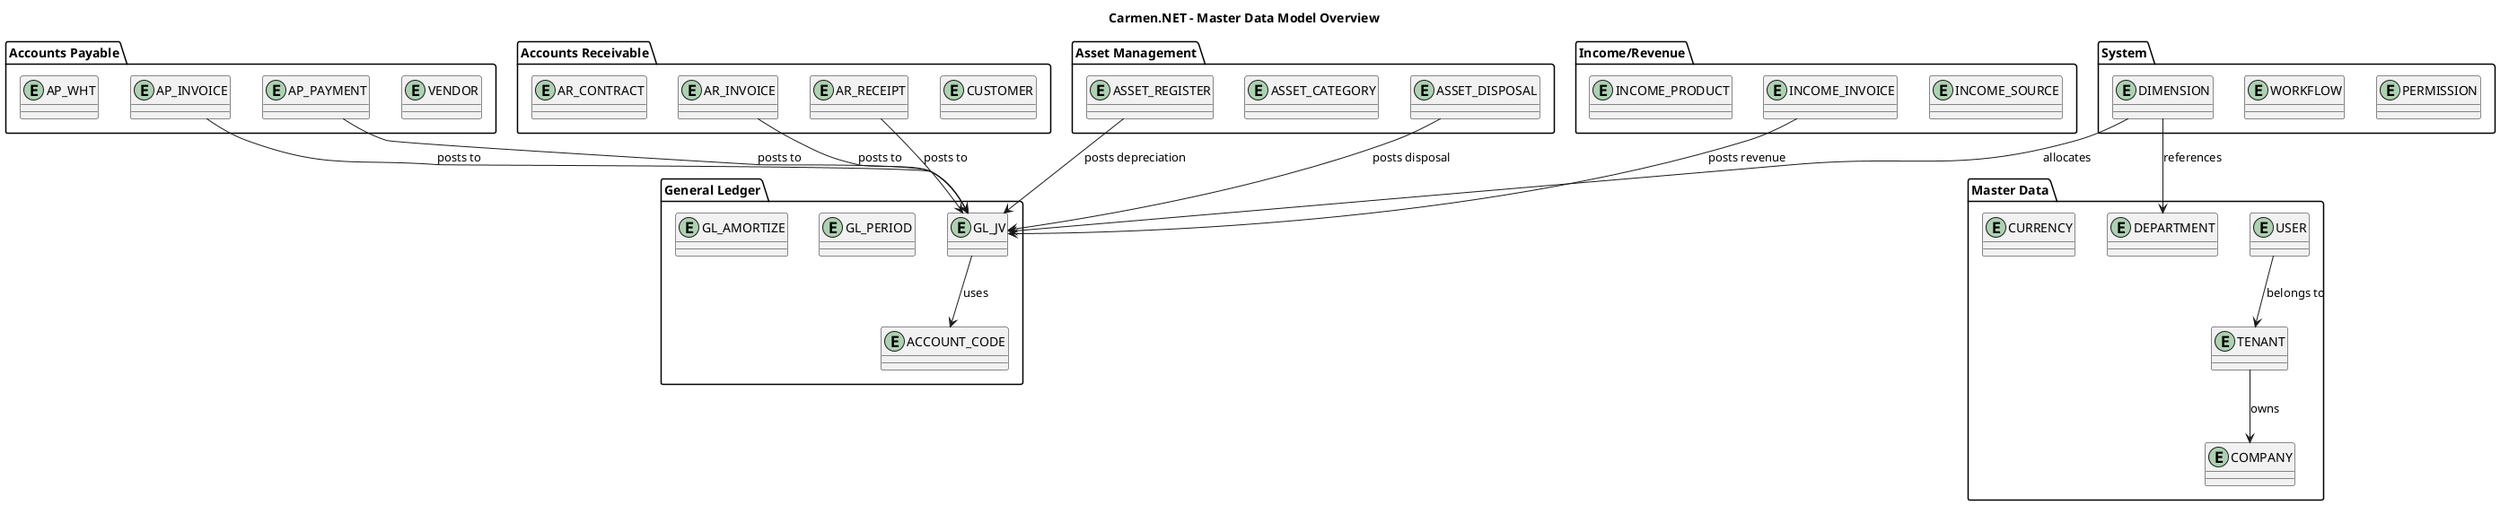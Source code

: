 @startuml
title Carmen.NET - Master Data Model Overview

package "Accounts Payable" {
  entity "VENDOR" as vendor
  entity "AP_INVOICE" as ap_inv
  entity "AP_PAYMENT" as ap_pay
  entity "AP_WHT" as ap_wht
}

package "Accounts Receivable" {
  entity "CUSTOMER" as customer
  entity "AR_INVOICE" as ar_inv
  entity "AR_RECEIPT" as ar_rcpt
  entity "AR_CONTRACT" as ar_contract
}

package "General Ledger" {
  entity "ACCOUNT_CODE" as account
  entity "GL_JV" as gl_jv
  entity "GL_PERIOD" as gl_period
  entity "GL_AMORTIZE" as gl_amort
}

package "Asset Management" {
  entity "ASSET_REGISTER" as asset
  entity "ASSET_CATEGORY" as asset_cat
  entity "ASSET_DISPOSAL" as asset_disp
}

package "Income/Revenue" {
  entity "INCOME_SOURCE" as inc_source
  entity "INCOME_INVOICE" as inc_inv
  entity "INCOME_PRODUCT" as inc_prod
}

package "Master Data" {
  entity "USER" as user
  entity "TENANT" as tenant
  entity "COMPANY" as company
  entity "DEPARTMENT" as dept
  entity "CURRENCY" as currency
}

package "System" {
  entity "PERMISSION" as perm
  entity "WORKFLOW" as workflow
  entity "DIMENSION" as dimension
}

' AP to GL
ap_inv --> gl_jv : "posts to"
ap_pay --> gl_jv : "posts to"

' AR to GL
ar_inv --> gl_jv : "posts to"
ar_rcpt --> gl_jv : "posts to"

' Asset to GL
asset --> gl_jv : "posts depreciation"
asset_disp --> gl_jv : "posts disposal"

' Income to GL
inc_inv --> gl_jv : "posts revenue"

' All to Account Code
gl_jv --> account : "uses"

' Multi-tenant
tenant --> company : "owns"
user --> tenant : "belongs to"

' Dimension allocation
dimension --> gl_jv : "allocates"
dimension --> dept : "references"

@enduml

